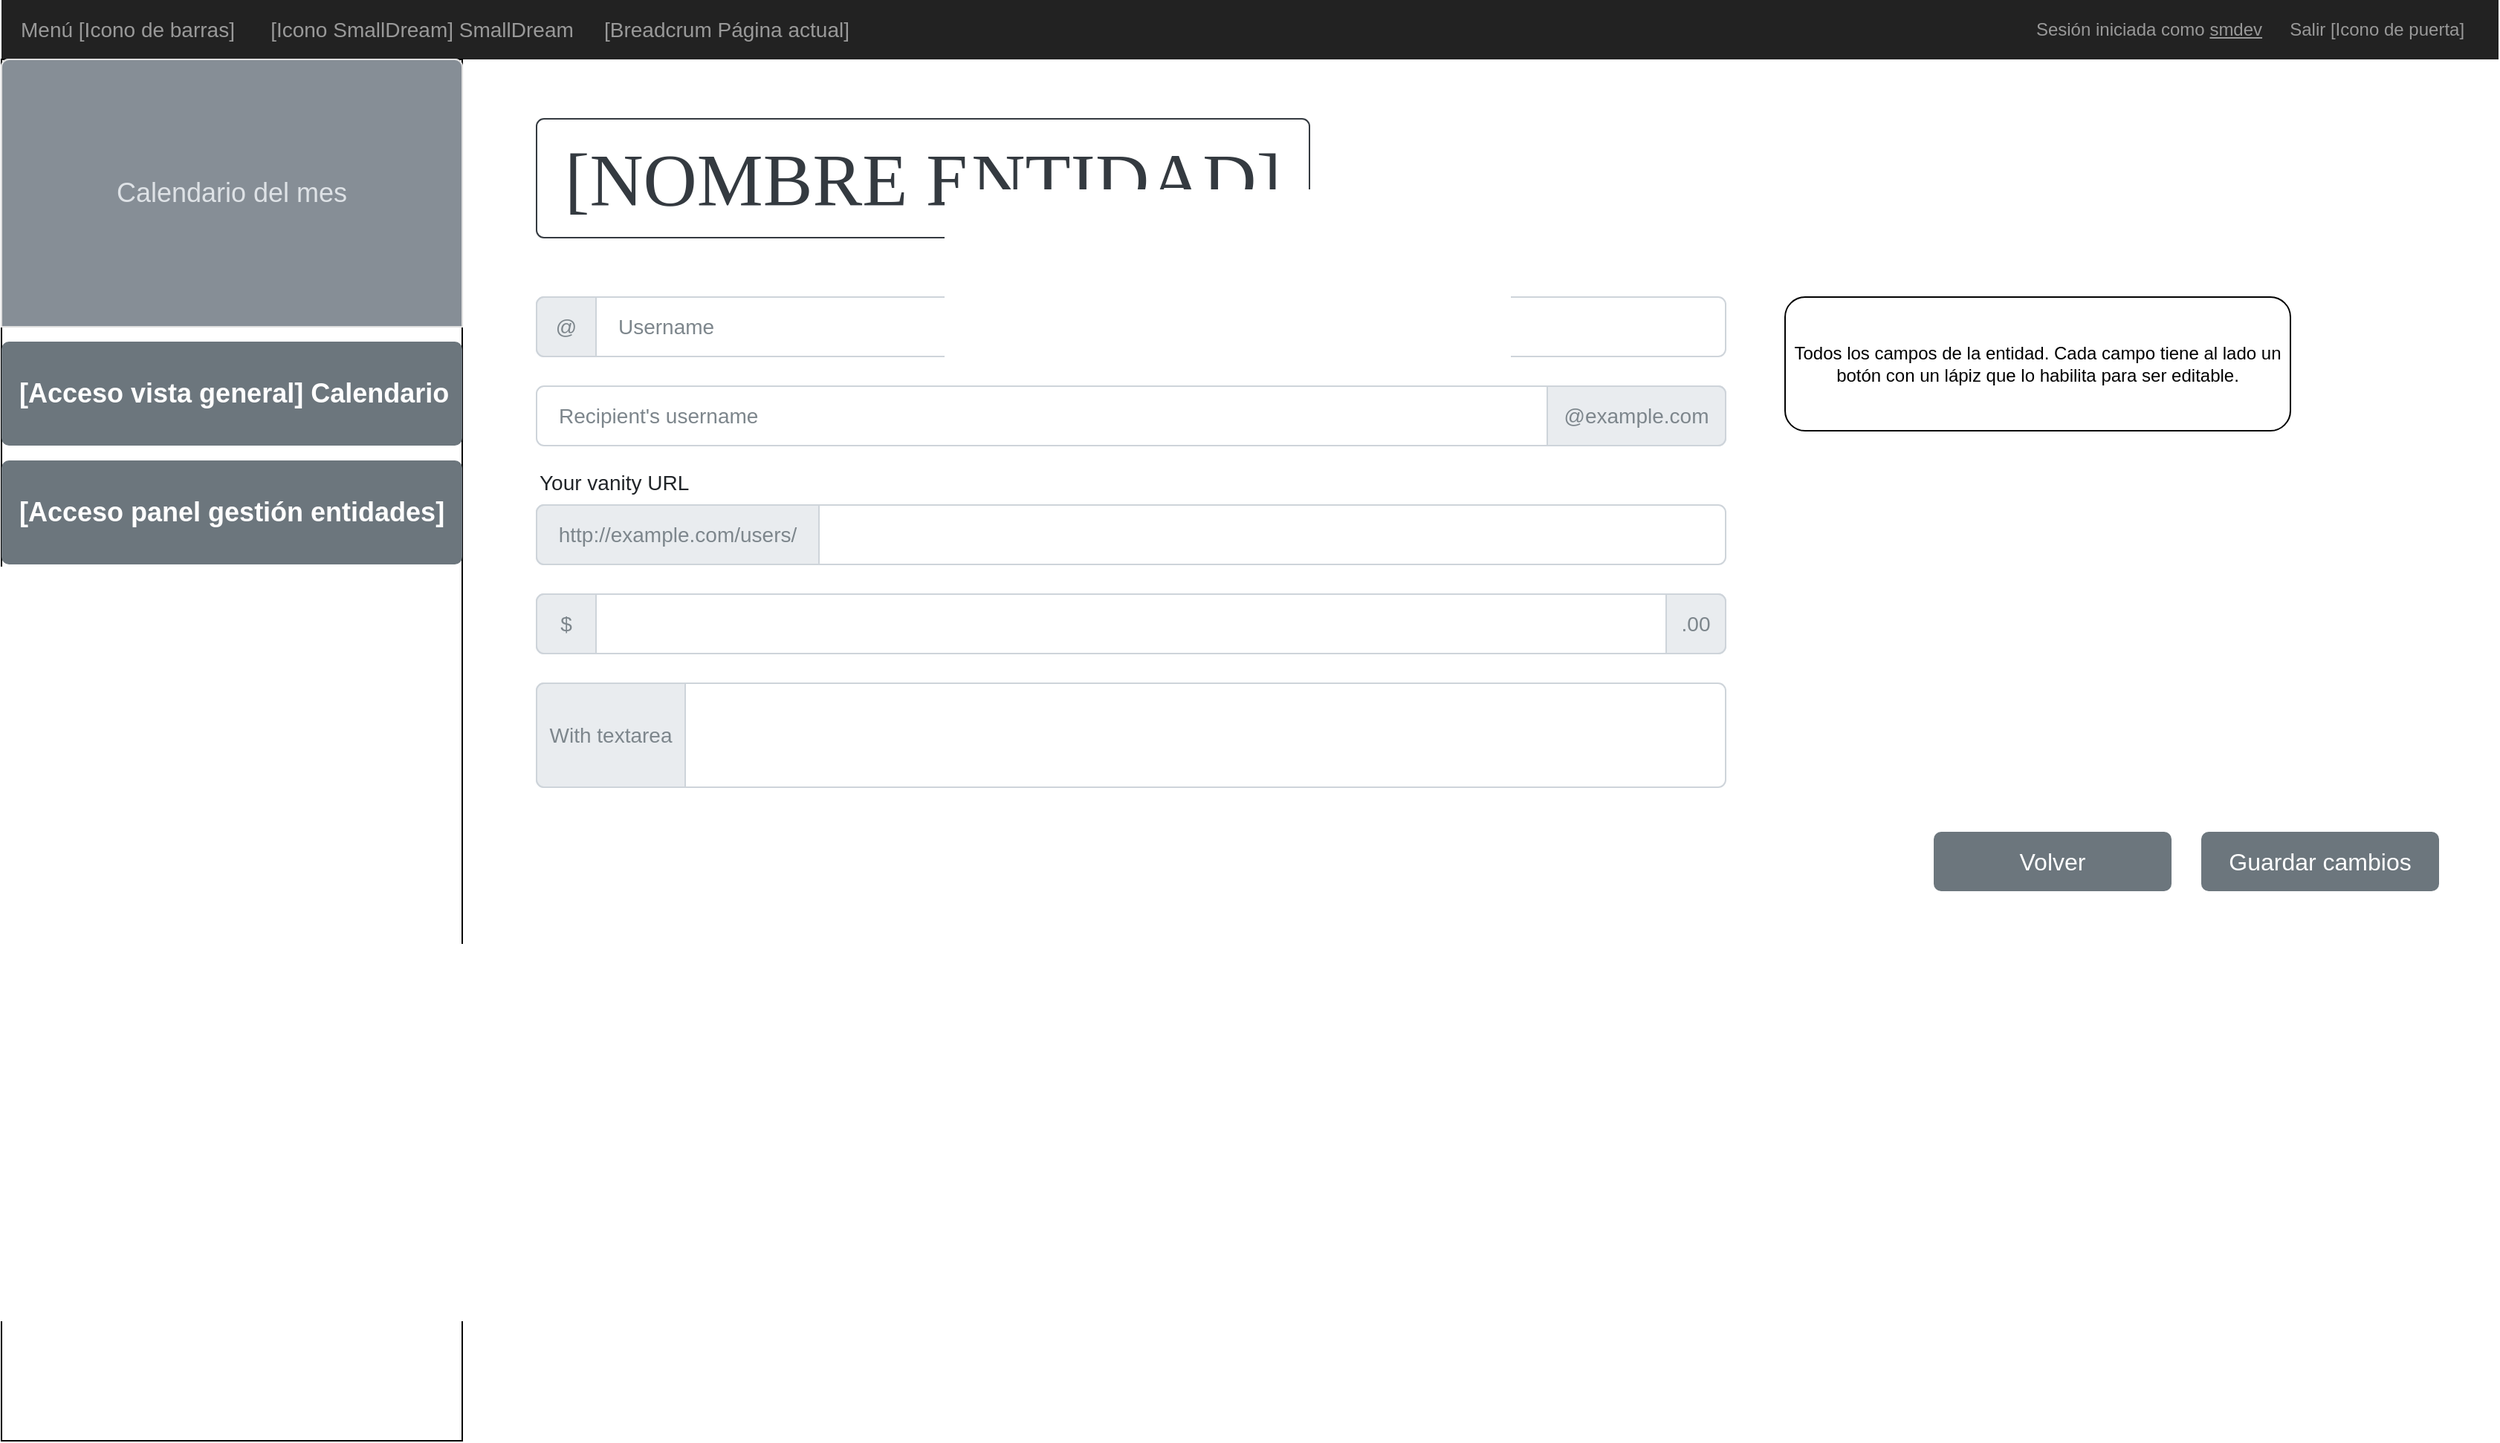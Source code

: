 <mxfile version="13.6.2" type="device"><diagram name="Page-1" id="c9db0220-8083-56f3-ca83-edcdcd058819"><mxGraphModel dx="1467" dy="849" grid="1" gridSize="10" guides="1" tooltips="1" connect="1" arrows="1" fold="1" page="1" pageScale="1.5" pageWidth="1169" pageHeight="827" background="#ffffff" math="0" shadow="0"><root><mxCell id="0" style=";html=1;"/><mxCell id="1" style=";html=1;" parent="0"/><mxCell id="j1WJuHZ_GtSmgE0NcbnQ-1" value="" style="html=1;shadow=0;dashed=0;shape=mxgraph.bootstrap.rect;fillColor=#222222;strokeColor=none;whiteSpace=wrap;rounded=0;fontSize=12;fontColor=#000000;align=center;" vertex="1" parent="1"><mxGeometry x="40" y="40" width="1680" height="40" as="geometry"/></mxCell><mxCell id="j1WJuHZ_GtSmgE0NcbnQ-2" value="Menú [Icono de barras]" style="html=1;shadow=0;dashed=0;fillColor=none;strokeColor=none;shape=mxgraph.bootstrap.rect;fontColor=#999999;fontSize=14;whiteSpace=wrap;" vertex="1" parent="j1WJuHZ_GtSmgE0NcbnQ-1"><mxGeometry width="170" height="40" as="geometry"/></mxCell><mxCell id="j1WJuHZ_GtSmgE0NcbnQ-3" value="Sesión iniciada como &lt;u&gt;smdev&lt;/u&gt;" style="html=1;shadow=0;dashed=0;fillColor=none;strokeColor=none;shape=mxgraph.bootstrap.rect;fontColor=#999999;whiteSpace=wrap;" vertex="1" parent="j1WJuHZ_GtSmgE0NcbnQ-1"><mxGeometry x="1350" width="190.09" height="40" as="geometry"/></mxCell><mxCell id="j1WJuHZ_GtSmgE0NcbnQ-4" value="Salir [Icono de puerta]&amp;nbsp;" style="html=1;shadow=0;dashed=0;fillColor=none;strokeColor=none;shape=mxgraph.bootstrap.rect;fontColor=#999999;whiteSpace=wrap;" vertex="1" parent="j1WJuHZ_GtSmgE0NcbnQ-1"><mxGeometry x="1520" width="160" height="40" as="geometry"/></mxCell><mxCell id="j1WJuHZ_GtSmgE0NcbnQ-5" value="[Icono SmallDream] SmallDream" style="html=1;shadow=0;dashed=0;fillColor=none;strokeColor=none;shape=mxgraph.bootstrap.rect;fontColor=#999999;fontSize=14;whiteSpace=wrap;" vertex="1" parent="j1WJuHZ_GtSmgE0NcbnQ-1"><mxGeometry x="170" width="226.26" height="40" as="geometry"/></mxCell><mxCell id="j1WJuHZ_GtSmgE0NcbnQ-6" value="[Breadcrum Página actual]" style="html=1;shadow=0;dashed=0;fillColor=none;strokeColor=none;shape=mxgraph.bootstrap.rect;fontColor=#999999;fontSize=14;whiteSpace=wrap;" vertex="1" parent="j1WJuHZ_GtSmgE0NcbnQ-1"><mxGeometry x="396.26" width="183.74" height="40" as="geometry"/></mxCell><mxCell id="j1WJuHZ_GtSmgE0NcbnQ-7" value="" style="rounded=0;whiteSpace=wrap;html=1;" vertex="1" parent="1"><mxGeometry x="40" y="80" width="310" height="930" as="geometry"/></mxCell><mxCell id="j1WJuHZ_GtSmgE0NcbnQ-8" value="" style="html=1;shadow=0;dashed=0;shape=mxgraph.bootstrap.rrect;rSize=5;strokeColor=#DFDFDF;html=1;whiteSpace=wrap;fillColor=#ffffff;fontColor=#000000;verticalAlign=bottom;align=left;spacing=20;fontSize=14;" vertex="1" parent="1"><mxGeometry x="40" y="80" width="310" height="180" as="geometry"/></mxCell><mxCell id="j1WJuHZ_GtSmgE0NcbnQ-9" value="Calendario del mes" style="html=1;shadow=0;dashed=0;shape=mxgraph.bootstrap.topButton;rSize=5;perimeter=none;whiteSpace=wrap;fillColor=#868E96;strokeColor=#DFDFDF;fontColor=#DEE2E6;resizeWidth=1;fontSize=18;" vertex="1" parent="j1WJuHZ_GtSmgE0NcbnQ-8"><mxGeometry width="310" height="180" relative="1" as="geometry"/></mxCell><mxCell id="j1WJuHZ_GtSmgE0NcbnQ-10" value="[Acceso panel gestión entidades]" style="html=1;shadow=0;dashed=0;shape=mxgraph.bootstrap.rrect;rSize=5;strokeColor=none;strokeWidth=1;fillColor=#6C767D;fontColor=#FFFFFF;whiteSpace=wrap;align=left;verticalAlign=middle;spacingLeft=10;fontStyle=1;fontSize=18;" vertex="1" parent="1"><mxGeometry x="40" y="350" width="310" height="70" as="geometry"/></mxCell><mxCell id="j1WJuHZ_GtSmgE0NcbnQ-11" value="[Acceso vista general] Calendario" style="html=1;shadow=0;dashed=0;shape=mxgraph.bootstrap.rrect;rSize=5;strokeColor=none;strokeWidth=1;fillColor=#6C767D;fontColor=#FFFFFF;whiteSpace=wrap;align=left;verticalAlign=middle;spacingLeft=10;fontStyle=1;fontSize=18;" vertex="1" parent="1"><mxGeometry x="40" y="270" width="310" height="70" as="geometry"/></mxCell><mxCell id="j1WJuHZ_GtSmgE0NcbnQ-12" value="&lt;font style=&quot;font-size: 50px&quot;&gt;[NOMBRE ENTIDAD]&lt;/font&gt;" style="html=1;shadow=0;dashed=0;shape=mxgraph.bootstrap.rrect;rSize=5;strokeColor=#343A40;strokeWidth=1;fillColor=none;fontColor=#343A40;whiteSpace=wrap;align=center;verticalAlign=middle;spacingLeft=0;fontStyle=0;fontSize=16;spacing=5;fontFamily=Consolas;" vertex="1" parent="1"><mxGeometry x="400" y="120" width="520" height="80" as="geometry"/></mxCell><mxCell id="j1WJuHZ_GtSmgE0NcbnQ-13" value="Username" style="html=1;shadow=0;dashed=0;shape=mxgraph.bootstrap.rrect;rSize=5;strokeColor=#CED4DA;html=1;whiteSpace=wrap;fillColor=#FFFFFF;fontColor=#7D868C;align=left;spacing=15;spacingLeft=40;fontSize=14;" vertex="1" parent="1"><mxGeometry x="400" y="240" width="800" height="40" as="geometry"/></mxCell><mxCell id="j1WJuHZ_GtSmgE0NcbnQ-14" value="@" style="html=1;shadow=0;dashed=0;shape=mxgraph.bootstrap.leftButton;strokeColor=inherit;gradientColor=inherit;fontColor=inherit;fillColor=#E9ECEF;rSize=5;perimeter=none;whiteSpace=wrap;resizeHeight=1;fontSize=14;" vertex="1" parent="j1WJuHZ_GtSmgE0NcbnQ-13"><mxGeometry width="40" height="40" as="geometry"/></mxCell><mxCell id="j1WJuHZ_GtSmgE0NcbnQ-15" value="Recipient's username" style="html=1;shadow=0;dashed=0;shape=mxgraph.bootstrap.rrect;rSize=5;strokeColor=#CED4DA;html=1;whiteSpace=wrap;fillColor=#FFFFFF;fontColor=#7D868C;align=left;spacingLeft=0;spacing=15;fontSize=14;" vertex="1" parent="1"><mxGeometry x="400" y="300" width="800" height="40" as="geometry"/></mxCell><mxCell id="j1WJuHZ_GtSmgE0NcbnQ-16" value="@example.com" style="html=1;shadow=0;dashed=0;shape=mxgraph.bootstrap.rightButton;strokeColor=inherit;gradientColor=inherit;fontColor=inherit;fillColor=#E9ECEF;rSize=5;perimeter=none;whiteSpace=wrap;resizeHeight=1;fontSize=14;" vertex="1" parent="j1WJuHZ_GtSmgE0NcbnQ-15"><mxGeometry x="1" width="120" height="40" relative="1" as="geometry"><mxPoint x="-120" as="offset"/></mxGeometry></mxCell><mxCell id="j1WJuHZ_GtSmgE0NcbnQ-17" value="Your vanity URL" style="html=1;shadow=0;dashed=0;shape=mxgraph.bootstrap.rrect;rSize=5;strokeColor=none;html=1;whiteSpace=wrap;fillColor=none;fontColor=#212529;align=left;spacingLeft=0;fontSize=14;" vertex="1" parent="1"><mxGeometry x="400" y="350" width="200" height="30" as="geometry"/></mxCell><mxCell id="j1WJuHZ_GtSmgE0NcbnQ-18" value="" style="html=1;shadow=0;dashed=0;shape=mxgraph.bootstrap.rrect;rSize=5;strokeColor=#CED4DA;html=1;whiteSpace=wrap;fillColor=#FFFFFF;fontColor=#7D868C;align=left;spacing=15;spacingLeft=40;fontSize=14;" vertex="1" parent="1"><mxGeometry x="400" y="380" width="800" height="40" as="geometry"/></mxCell><mxCell id="j1WJuHZ_GtSmgE0NcbnQ-19" value="http://example.com/users/" style="html=1;shadow=0;dashed=0;shape=mxgraph.bootstrap.leftButton;strokeColor=inherit;gradientColor=inherit;fontColor=inherit;fillColor=#E9ECEF;rSize=5;perimeter=none;whiteSpace=wrap;resizeHeight=1;fontSize=14;" vertex="1" parent="j1WJuHZ_GtSmgE0NcbnQ-18"><mxGeometry width="190" height="40" as="geometry"/></mxCell><mxCell id="j1WJuHZ_GtSmgE0NcbnQ-20" value="" style="html=1;shadow=0;dashed=0;shape=mxgraph.bootstrap.rrect;rSize=5;strokeColor=#CED4DA;html=1;whiteSpace=wrap;fillColor=#FFFFFF;fontColor=#7D868C;align=left;spacing=15;spacingLeft=40;fontSize=14;" vertex="1" parent="1"><mxGeometry x="400" y="440" width="800" height="40" as="geometry"/></mxCell><mxCell id="j1WJuHZ_GtSmgE0NcbnQ-21" value="$" style="html=1;shadow=0;dashed=0;shape=mxgraph.bootstrap.leftButton;strokeColor=inherit;gradientColor=inherit;fontColor=inherit;fillColor=#E9ECEF;rSize=5;perimeter=none;whiteSpace=wrap;resizeHeight=1;fontSize=14;" vertex="1" parent="j1WJuHZ_GtSmgE0NcbnQ-20"><mxGeometry width="40" height="40" as="geometry"/></mxCell><mxCell id="j1WJuHZ_GtSmgE0NcbnQ-22" value=".00" style="html=1;shadow=0;dashed=0;shape=mxgraph.bootstrap.rightButton;strokeColor=inherit;gradientColor=inherit;fontColor=inherit;fillColor=#E9ECEF;rSize=5;perimeter=none;whiteSpace=wrap;resizeHeight=1;fontSize=14;" vertex="1" parent="j1WJuHZ_GtSmgE0NcbnQ-20"><mxGeometry x="1" width="40" height="40" relative="1" as="geometry"><mxPoint x="-40" as="offset"/></mxGeometry></mxCell><mxCell id="j1WJuHZ_GtSmgE0NcbnQ-23" value="" style="html=1;shadow=0;dashed=0;shape=mxgraph.bootstrap.rrect;rSize=5;strokeColor=#CED4DA;html=1;whiteSpace=wrap;fillColor=#FFFFFF;fontColor=#7D868C;align=left;spacing=15;spacingLeft=40;fontSize=14;" vertex="1" parent="1"><mxGeometry x="400" y="500" width="800" height="70" as="geometry"/></mxCell><mxCell id="j1WJuHZ_GtSmgE0NcbnQ-24" value="With textarea" style="html=1;shadow=0;dashed=0;shape=mxgraph.bootstrap.leftButton;strokeColor=inherit;gradientColor=inherit;fontColor=inherit;fillColor=#E9ECEF;rSize=5;perimeter=none;whiteSpace=wrap;resizeHeight=1;fontSize=14;" vertex="1" parent="j1WJuHZ_GtSmgE0NcbnQ-23"><mxGeometry width="100" height="70" as="geometry"/></mxCell><mxCell id="j1WJuHZ_GtSmgE0NcbnQ-25" value="Todos los campos de la entidad. Cada campo tiene al lado un botón con un lápiz que lo habilita para ser editable." style="rounded=1;whiteSpace=wrap;html=1;" vertex="1" parent="1"><mxGeometry x="1240" y="240" width="340" height="90" as="geometry"/></mxCell><mxCell id="j1WJuHZ_GtSmgE0NcbnQ-27" value="Guardar cambios" style="html=1;shadow=0;dashed=0;shape=mxgraph.bootstrap.rrect;rSize=5;strokeColor=none;strokeWidth=1;fillColor=#6C767D;fontColor=#FFFFFF;whiteSpace=wrap;align=center;verticalAlign=middle;spacingLeft=0;fontStyle=0;fontSize=16;spacing=5;" vertex="1" parent="1"><mxGeometry x="1520" y="600" width="160" height="40" as="geometry"/></mxCell><mxCell id="j1WJuHZ_GtSmgE0NcbnQ-28" value="Volver" style="html=1;shadow=0;dashed=0;shape=mxgraph.bootstrap.rrect;rSize=5;strokeColor=none;strokeWidth=1;fillColor=#6C767D;fontColor=#FFFFFF;whiteSpace=wrap;align=center;verticalAlign=middle;spacingLeft=0;fontStyle=0;fontSize=16;spacing=5;" vertex="1" parent="1"><mxGeometry x="1340" y="600" width="160" height="40" as="geometry"/></mxCell></root></mxGraphModel></diagram></mxfile>